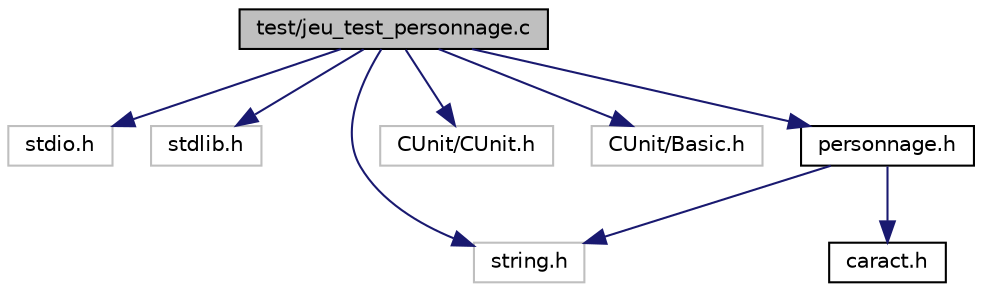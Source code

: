 digraph "test/jeu_test_personnage.c"
{
 // LATEX_PDF_SIZE
  edge [fontname="Helvetica",fontsize="10",labelfontname="Helvetica",labelfontsize="10"];
  node [fontname="Helvetica",fontsize="10",shape=record];
  Node1 [label="test/jeu_test_personnage.c",height=0.2,width=0.4,color="black", fillcolor="grey75", style="filled", fontcolor="black",tooltip="Jeu de test sur la fonction upgrade_perso()"];
  Node1 -> Node2 [color="midnightblue",fontsize="10",style="solid",fontname="Helvetica"];
  Node2 [label="stdio.h",height=0.2,width=0.4,color="grey75", fillcolor="white", style="filled",tooltip=" "];
  Node1 -> Node3 [color="midnightblue",fontsize="10",style="solid",fontname="Helvetica"];
  Node3 [label="stdlib.h",height=0.2,width=0.4,color="grey75", fillcolor="white", style="filled",tooltip=" "];
  Node1 -> Node4 [color="midnightblue",fontsize="10",style="solid",fontname="Helvetica"];
  Node4 [label="string.h",height=0.2,width=0.4,color="grey75", fillcolor="white", style="filled",tooltip=" "];
  Node1 -> Node5 [color="midnightblue",fontsize="10",style="solid",fontname="Helvetica"];
  Node5 [label="CUnit/CUnit.h",height=0.2,width=0.4,color="grey75", fillcolor="white", style="filled",tooltip=" "];
  Node1 -> Node6 [color="midnightblue",fontsize="10",style="solid",fontname="Helvetica"];
  Node6 [label="CUnit/Basic.h",height=0.2,width=0.4,color="grey75", fillcolor="white", style="filled",tooltip=" "];
  Node1 -> Node7 [color="midnightblue",fontsize="10",style="solid",fontname="Helvetica"];
  Node7 [label="personnage.h",height=0.2,width=0.4,color="black", fillcolor="white", style="filled",URL="$personnage_8h.html",tooltip="Header pour gérer les personnage."];
  Node7 -> Node8 [color="midnightblue",fontsize="10",style="solid",fontname="Helvetica"];
  Node8 [label="caract.h",height=0.2,width=0.4,color="black", fillcolor="white", style="filled",URL="$caract_8h.html",tooltip="Header pour gérer les caractéristique."];
  Node7 -> Node4 [color="midnightblue",fontsize="10",style="solid",fontname="Helvetica"];
}
